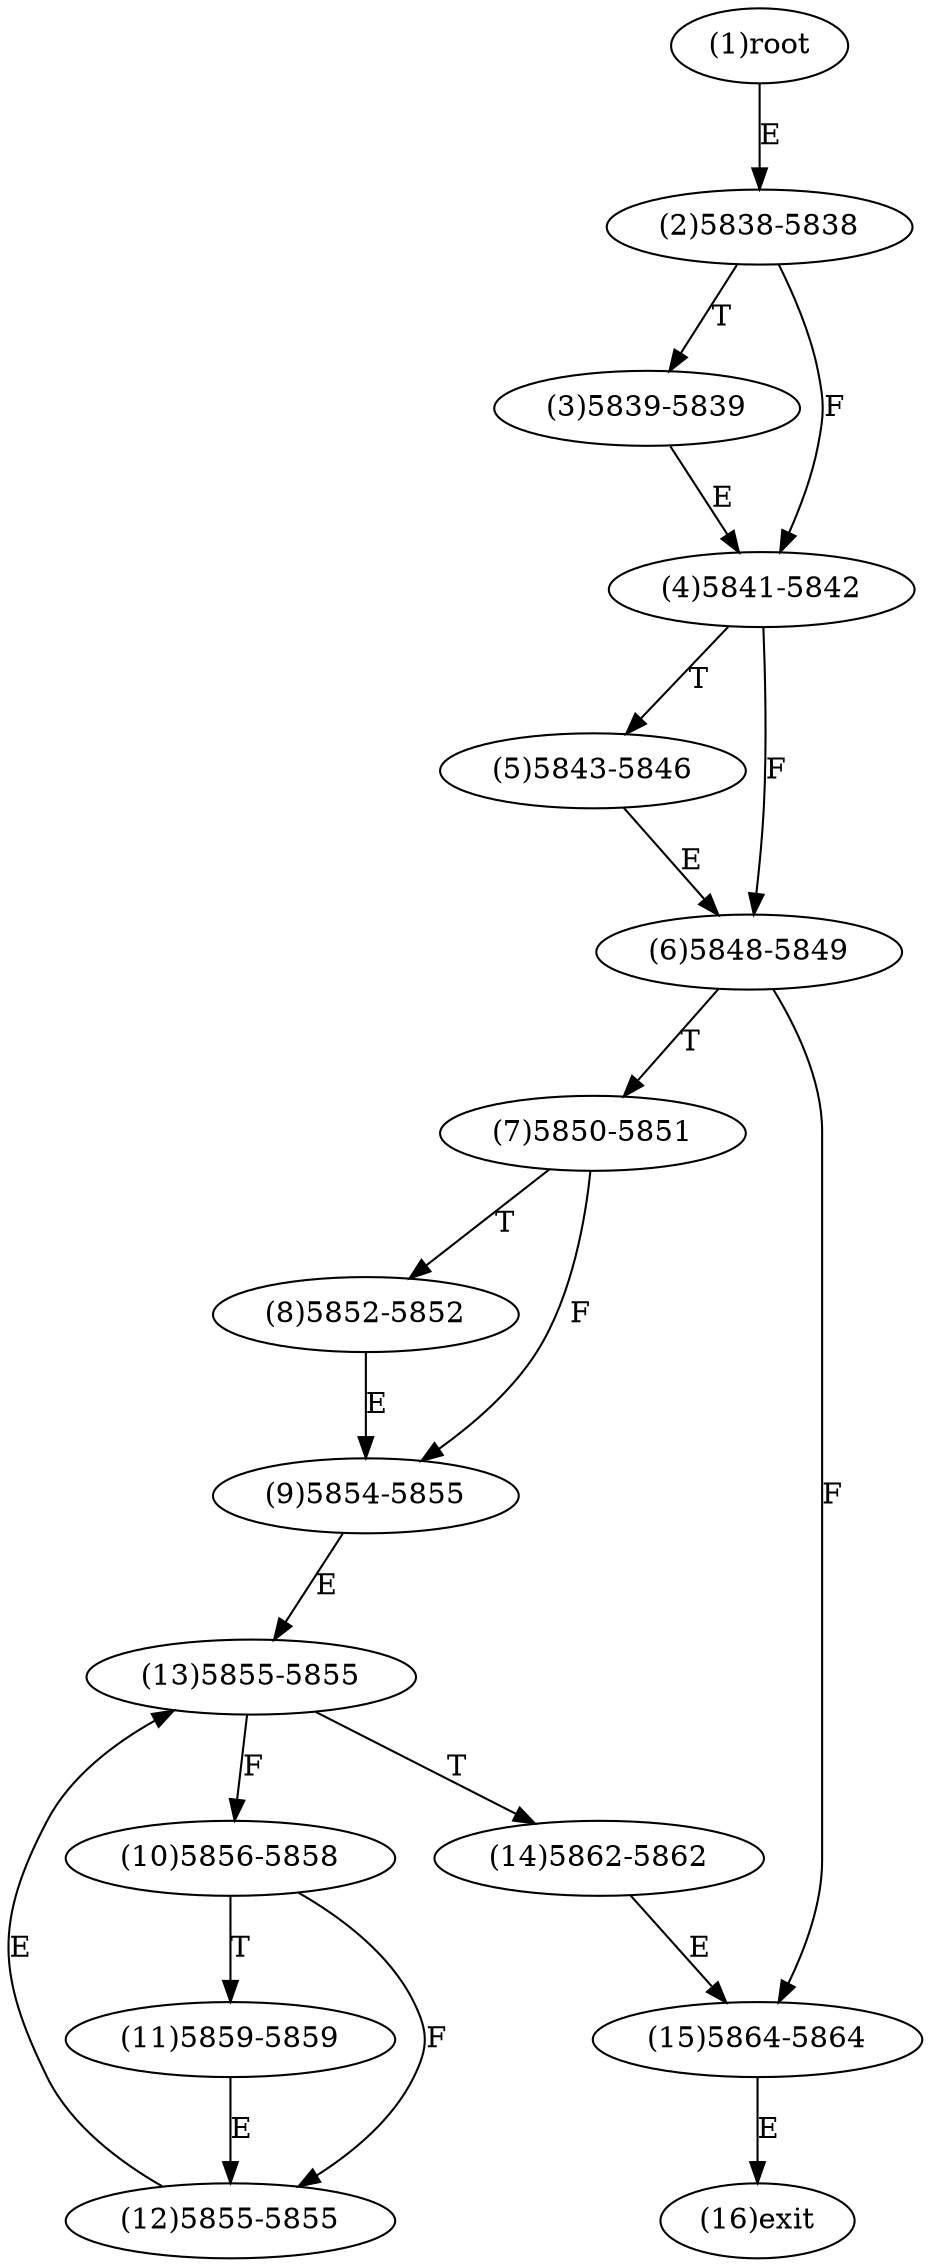 digraph "" { 
1[ label="(1)root"];
2[ label="(2)5838-5838"];
3[ label="(3)5839-5839"];
4[ label="(4)5841-5842"];
5[ label="(5)5843-5846"];
6[ label="(6)5848-5849"];
7[ label="(7)5850-5851"];
8[ label="(8)5852-5852"];
9[ label="(9)5854-5855"];
10[ label="(10)5856-5858"];
11[ label="(11)5859-5859"];
12[ label="(12)5855-5855"];
13[ label="(13)5855-5855"];
14[ label="(14)5862-5862"];
15[ label="(15)5864-5864"];
16[ label="(16)exit"];
1->2[ label="E"];
2->4[ label="F"];
2->3[ label="T"];
3->4[ label="E"];
4->6[ label="F"];
4->5[ label="T"];
5->6[ label="E"];
6->15[ label="F"];
6->7[ label="T"];
7->9[ label="F"];
7->8[ label="T"];
8->9[ label="E"];
9->13[ label="E"];
10->12[ label="F"];
10->11[ label="T"];
11->12[ label="E"];
12->13[ label="E"];
13->10[ label="F"];
13->14[ label="T"];
14->15[ label="E"];
15->16[ label="E"];
}